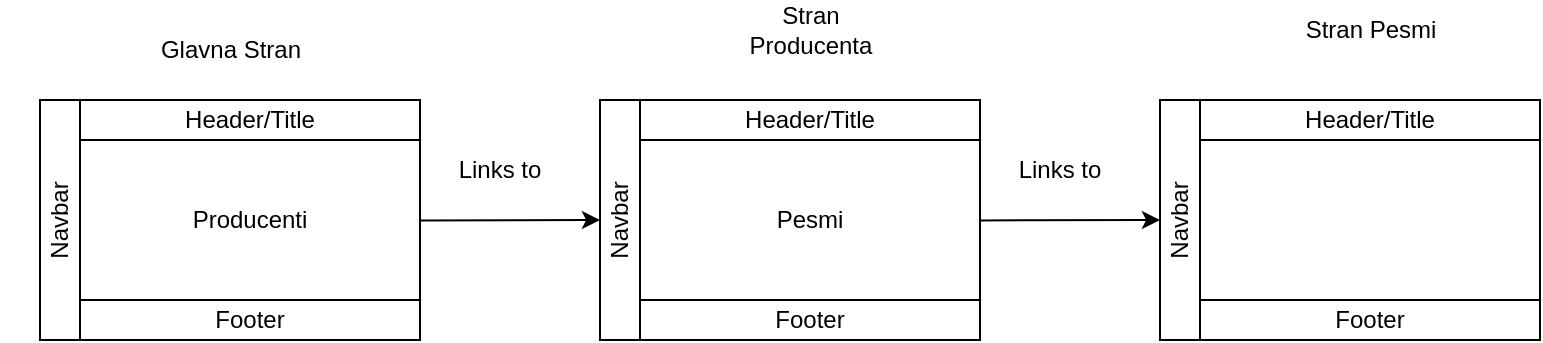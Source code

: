 <mxfile version="26.3.0">
  <diagram name="Page-1" id="1Col-vR03RKBV2oBxImg">
    <mxGraphModel dx="815" dy="444" grid="1" gridSize="10" guides="1" tooltips="1" connect="1" arrows="1" fold="1" page="1" pageScale="1" pageWidth="827" pageHeight="1169" math="0" shadow="0">
      <root>
        <mxCell id="0" />
        <mxCell id="1" parent="0" />
        <mxCell id="vd0aYAJOb-CQBCVnUiJ5-1" value="" style="rounded=0;whiteSpace=wrap;html=1;" parent="1" vertex="1">
          <mxGeometry x="280" y="170" width="190" height="120" as="geometry" />
        </mxCell>
        <mxCell id="vd0aYAJOb-CQBCVnUiJ5-2" value="Glavna Stran" style="text;html=1;align=center;verticalAlign=middle;whiteSpace=wrap;rounded=0;" parent="1" vertex="1">
          <mxGeometry x="337.5" y="130" width="75" height="30" as="geometry" />
        </mxCell>
        <mxCell id="vd0aYAJOb-CQBCVnUiJ5-8" value="Footer" style="rounded=0;whiteSpace=wrap;html=1;" parent="1" vertex="1">
          <mxGeometry x="300" y="270" width="170" height="20" as="geometry" />
        </mxCell>
        <mxCell id="vd0aYAJOb-CQBCVnUiJ5-11" value="&lt;div&gt;&lt;br&gt;&lt;/div&gt;" style="rounded=0;whiteSpace=wrap;html=1;" parent="1" vertex="1">
          <mxGeometry x="280" y="170" width="20" height="120" as="geometry" />
        </mxCell>
        <mxCell id="vd0aYAJOb-CQBCVnUiJ5-12" value="" style="rounded=0;whiteSpace=wrap;html=1;" parent="1" vertex="1">
          <mxGeometry x="300" y="170" width="170" height="100" as="geometry" />
        </mxCell>
        <mxCell id="vd0aYAJOb-CQBCVnUiJ5-15" value="Header/Title" style="rounded=0;whiteSpace=wrap;html=1;" parent="1" vertex="1">
          <mxGeometry x="300" y="170" width="170" height="20" as="geometry" />
        </mxCell>
        <mxCell id="vd0aYAJOb-CQBCVnUiJ5-16" value="Producenti" style="rounded=0;whiteSpace=wrap;html=1;" parent="1" vertex="1">
          <mxGeometry x="300" y="190" width="170" height="80" as="geometry" />
        </mxCell>
        <mxCell id="vd0aYAJOb-CQBCVnUiJ5-17" value="" style="rounded=0;whiteSpace=wrap;html=1;" parent="1" vertex="1">
          <mxGeometry x="560" y="170" width="190" height="120" as="geometry" />
        </mxCell>
        <mxCell id="vd0aYAJOb-CQBCVnUiJ5-18" value="Footer" style="rounded=0;whiteSpace=wrap;html=1;" parent="1" vertex="1">
          <mxGeometry x="580" y="270" width="170" height="20" as="geometry" />
        </mxCell>
        <mxCell id="vd0aYAJOb-CQBCVnUiJ5-19" value="&lt;div&gt;&lt;br&gt;&lt;/div&gt;" style="rounded=0;whiteSpace=wrap;html=1;" parent="1" vertex="1">
          <mxGeometry x="560" y="170" width="20" height="120" as="geometry" />
        </mxCell>
        <mxCell id="vd0aYAJOb-CQBCVnUiJ5-20" value="" style="rounded=0;whiteSpace=wrap;html=1;" parent="1" vertex="1">
          <mxGeometry x="580" y="170" width="170" height="100" as="geometry" />
        </mxCell>
        <mxCell id="vd0aYAJOb-CQBCVnUiJ5-21" value="Header/Title" style="rounded=0;whiteSpace=wrap;html=1;" parent="1" vertex="1">
          <mxGeometry x="580" y="170" width="170" height="20" as="geometry" />
        </mxCell>
        <mxCell id="vd0aYAJOb-CQBCVnUiJ5-22" value="Pesmi" style="rounded=0;whiteSpace=wrap;html=1;" parent="1" vertex="1">
          <mxGeometry x="580" y="190" width="170" height="80" as="geometry" />
        </mxCell>
        <mxCell id="vd0aYAJOb-CQBCVnUiJ5-23" value="" style="endArrow=classic;html=1;rounded=0;entryX=0;entryY=0.5;entryDx=0;entryDy=0;" parent="1" target="vd0aYAJOb-CQBCVnUiJ5-19" edge="1">
          <mxGeometry width="50" height="50" relative="1" as="geometry">
            <mxPoint x="470" y="230.2" as="sourcePoint" />
            <mxPoint x="547.2" y="229.8" as="targetPoint" />
          </mxGeometry>
        </mxCell>
        <mxCell id="vd0aYAJOb-CQBCVnUiJ5-24" value="Links to" style="text;html=1;align=center;verticalAlign=middle;whiteSpace=wrap;rounded=0;" parent="1" vertex="1">
          <mxGeometry x="480" y="190" width="60" height="30" as="geometry" />
        </mxCell>
        <mxCell id="vd0aYAJOb-CQBCVnUiJ5-25" value="Stran Producenta" style="text;html=1;align=center;verticalAlign=middle;whiteSpace=wrap;rounded=0;" parent="1" vertex="1">
          <mxGeometry x="627.5" y="120" width="75" height="30" as="geometry" />
        </mxCell>
        <mxCell id="vd0aYAJOb-CQBCVnUiJ5-27" value="Navbar" style="text;html=1;align=center;verticalAlign=middle;whiteSpace=wrap;rounded=0;direction=south;rotation=-90;" parent="1" vertex="1">
          <mxGeometry x="555" y="200" width="30" height="60" as="geometry" />
        </mxCell>
        <mxCell id="CnROFyIxTKfRTFJkDYJe-1" value="Navbar" style="text;html=1;align=center;verticalAlign=middle;whiteSpace=wrap;rounded=0;direction=south;rotation=-90;" vertex="1" parent="1">
          <mxGeometry x="275" y="200" width="30" height="60" as="geometry" />
        </mxCell>
        <mxCell id="CnROFyIxTKfRTFJkDYJe-2" value="" style="rounded=0;whiteSpace=wrap;html=1;" vertex="1" parent="1">
          <mxGeometry x="840" y="170" width="190" height="120" as="geometry" />
        </mxCell>
        <mxCell id="CnROFyIxTKfRTFJkDYJe-3" value="Footer" style="rounded=0;whiteSpace=wrap;html=1;" vertex="1" parent="1">
          <mxGeometry x="860" y="270" width="170" height="20" as="geometry" />
        </mxCell>
        <mxCell id="CnROFyIxTKfRTFJkDYJe-4" value="&lt;div&gt;&lt;br&gt;&lt;/div&gt;" style="rounded=0;whiteSpace=wrap;html=1;" vertex="1" parent="1">
          <mxGeometry x="840" y="170" width="20" height="120" as="geometry" />
        </mxCell>
        <mxCell id="CnROFyIxTKfRTFJkDYJe-5" value="" style="rounded=0;whiteSpace=wrap;html=1;" vertex="1" parent="1">
          <mxGeometry x="860" y="170" width="170" height="100" as="geometry" />
        </mxCell>
        <mxCell id="CnROFyIxTKfRTFJkDYJe-6" value="Header/Title" style="rounded=0;whiteSpace=wrap;html=1;" vertex="1" parent="1">
          <mxGeometry x="860" y="170" width="170" height="20" as="geometry" />
        </mxCell>
        <mxCell id="CnROFyIxTKfRTFJkDYJe-7" value="" style="rounded=0;whiteSpace=wrap;html=1;" vertex="1" parent="1">
          <mxGeometry x="860" y="190" width="170" height="80" as="geometry" />
        </mxCell>
        <mxCell id="CnROFyIxTKfRTFJkDYJe-8" value="Stran Pesmi" style="text;html=1;align=center;verticalAlign=middle;whiteSpace=wrap;rounded=0;" vertex="1" parent="1">
          <mxGeometry x="907.5" y="120" width="75" height="30" as="geometry" />
        </mxCell>
        <mxCell id="CnROFyIxTKfRTFJkDYJe-9" value="" style="endArrow=classic;html=1;rounded=0;entryX=0;entryY=0.5;entryDx=0;entryDy=0;" edge="1" parent="1">
          <mxGeometry width="50" height="50" relative="1" as="geometry">
            <mxPoint x="750" y="230.2" as="sourcePoint" />
            <mxPoint x="840" y="230" as="targetPoint" />
          </mxGeometry>
        </mxCell>
        <mxCell id="CnROFyIxTKfRTFJkDYJe-10" value="Links to" style="text;html=1;align=center;verticalAlign=middle;whiteSpace=wrap;rounded=0;" vertex="1" parent="1">
          <mxGeometry x="760" y="190" width="60" height="30" as="geometry" />
        </mxCell>
        <mxCell id="CnROFyIxTKfRTFJkDYJe-11" value="Navbar" style="text;html=1;align=center;verticalAlign=middle;whiteSpace=wrap;rounded=0;direction=south;rotation=-90;" vertex="1" parent="1">
          <mxGeometry x="835" y="200" width="30" height="60" as="geometry" />
        </mxCell>
      </root>
    </mxGraphModel>
  </diagram>
</mxfile>

